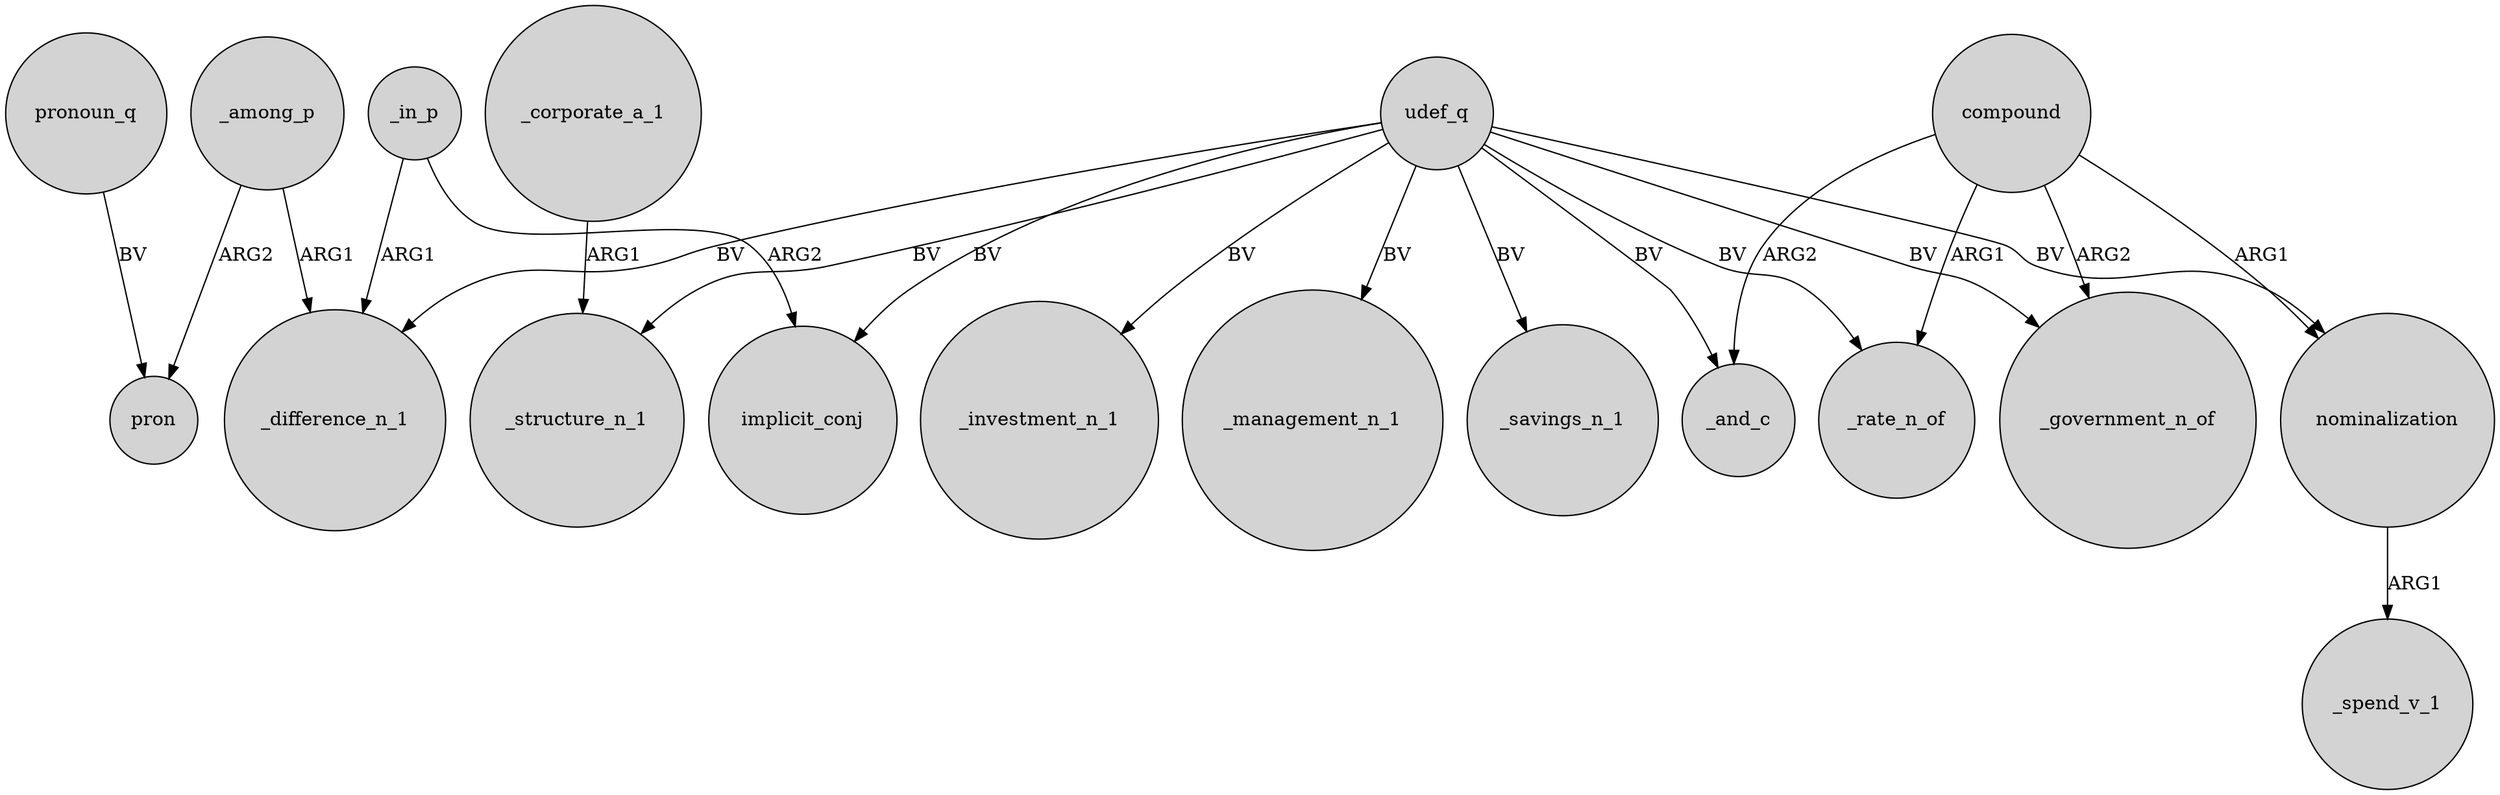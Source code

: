 digraph {
	node [shape=circle style=filled]
	udef_q -> _structure_n_1 [label=BV]
	_among_p -> _difference_n_1 [label=ARG1]
	_in_p -> implicit_conj [label=ARG2]
	udef_q -> _government_n_of [label=BV]
	udef_q -> _investment_n_1 [label=BV]
	compound -> nominalization [label=ARG1]
	udef_q -> _management_n_1 [label=BV]
	udef_q -> _savings_n_1 [label=BV]
	udef_q -> _and_c [label=BV]
	udef_q -> _rate_n_of [label=BV]
	nominalization -> _spend_v_1 [label=ARG1]
	_corporate_a_1 -> _structure_n_1 [label=ARG1]
	udef_q -> implicit_conj [label=BV]
	udef_q -> _difference_n_1 [label=BV]
	udef_q -> nominalization [label=BV]
	pronoun_q -> pron [label=BV]
	_in_p -> _difference_n_1 [label=ARG1]
	compound -> _and_c [label=ARG2]
	compound -> _rate_n_of [label=ARG1]
	_among_p -> pron [label=ARG2]
	compound -> _government_n_of [label=ARG2]
}
